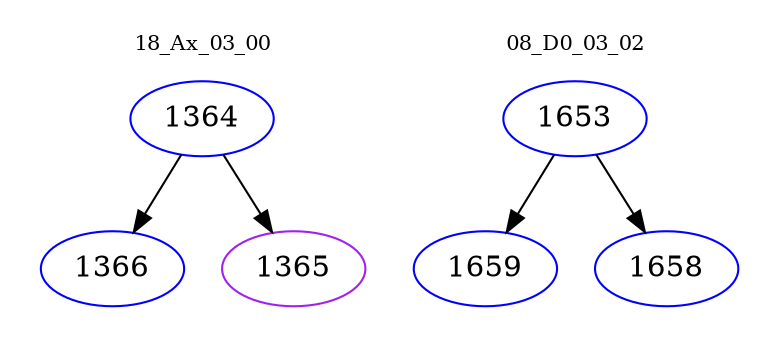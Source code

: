 digraph{
subgraph cluster_0 {
color = white
label = "18_Ax_03_00";
fontsize=10;
T0_1364 [label="1364", color="blue"]
T0_1364 -> T0_1366 [color="black"]
T0_1366 [label="1366", color="blue"]
T0_1364 -> T0_1365 [color="black"]
T0_1365 [label="1365", color="purple"]
}
subgraph cluster_1 {
color = white
label = "08_D0_03_02";
fontsize=10;
T1_1653 [label="1653", color="blue"]
T1_1653 -> T1_1659 [color="black"]
T1_1659 [label="1659", color="blue"]
T1_1653 -> T1_1658 [color="black"]
T1_1658 [label="1658", color="blue"]
}
}
